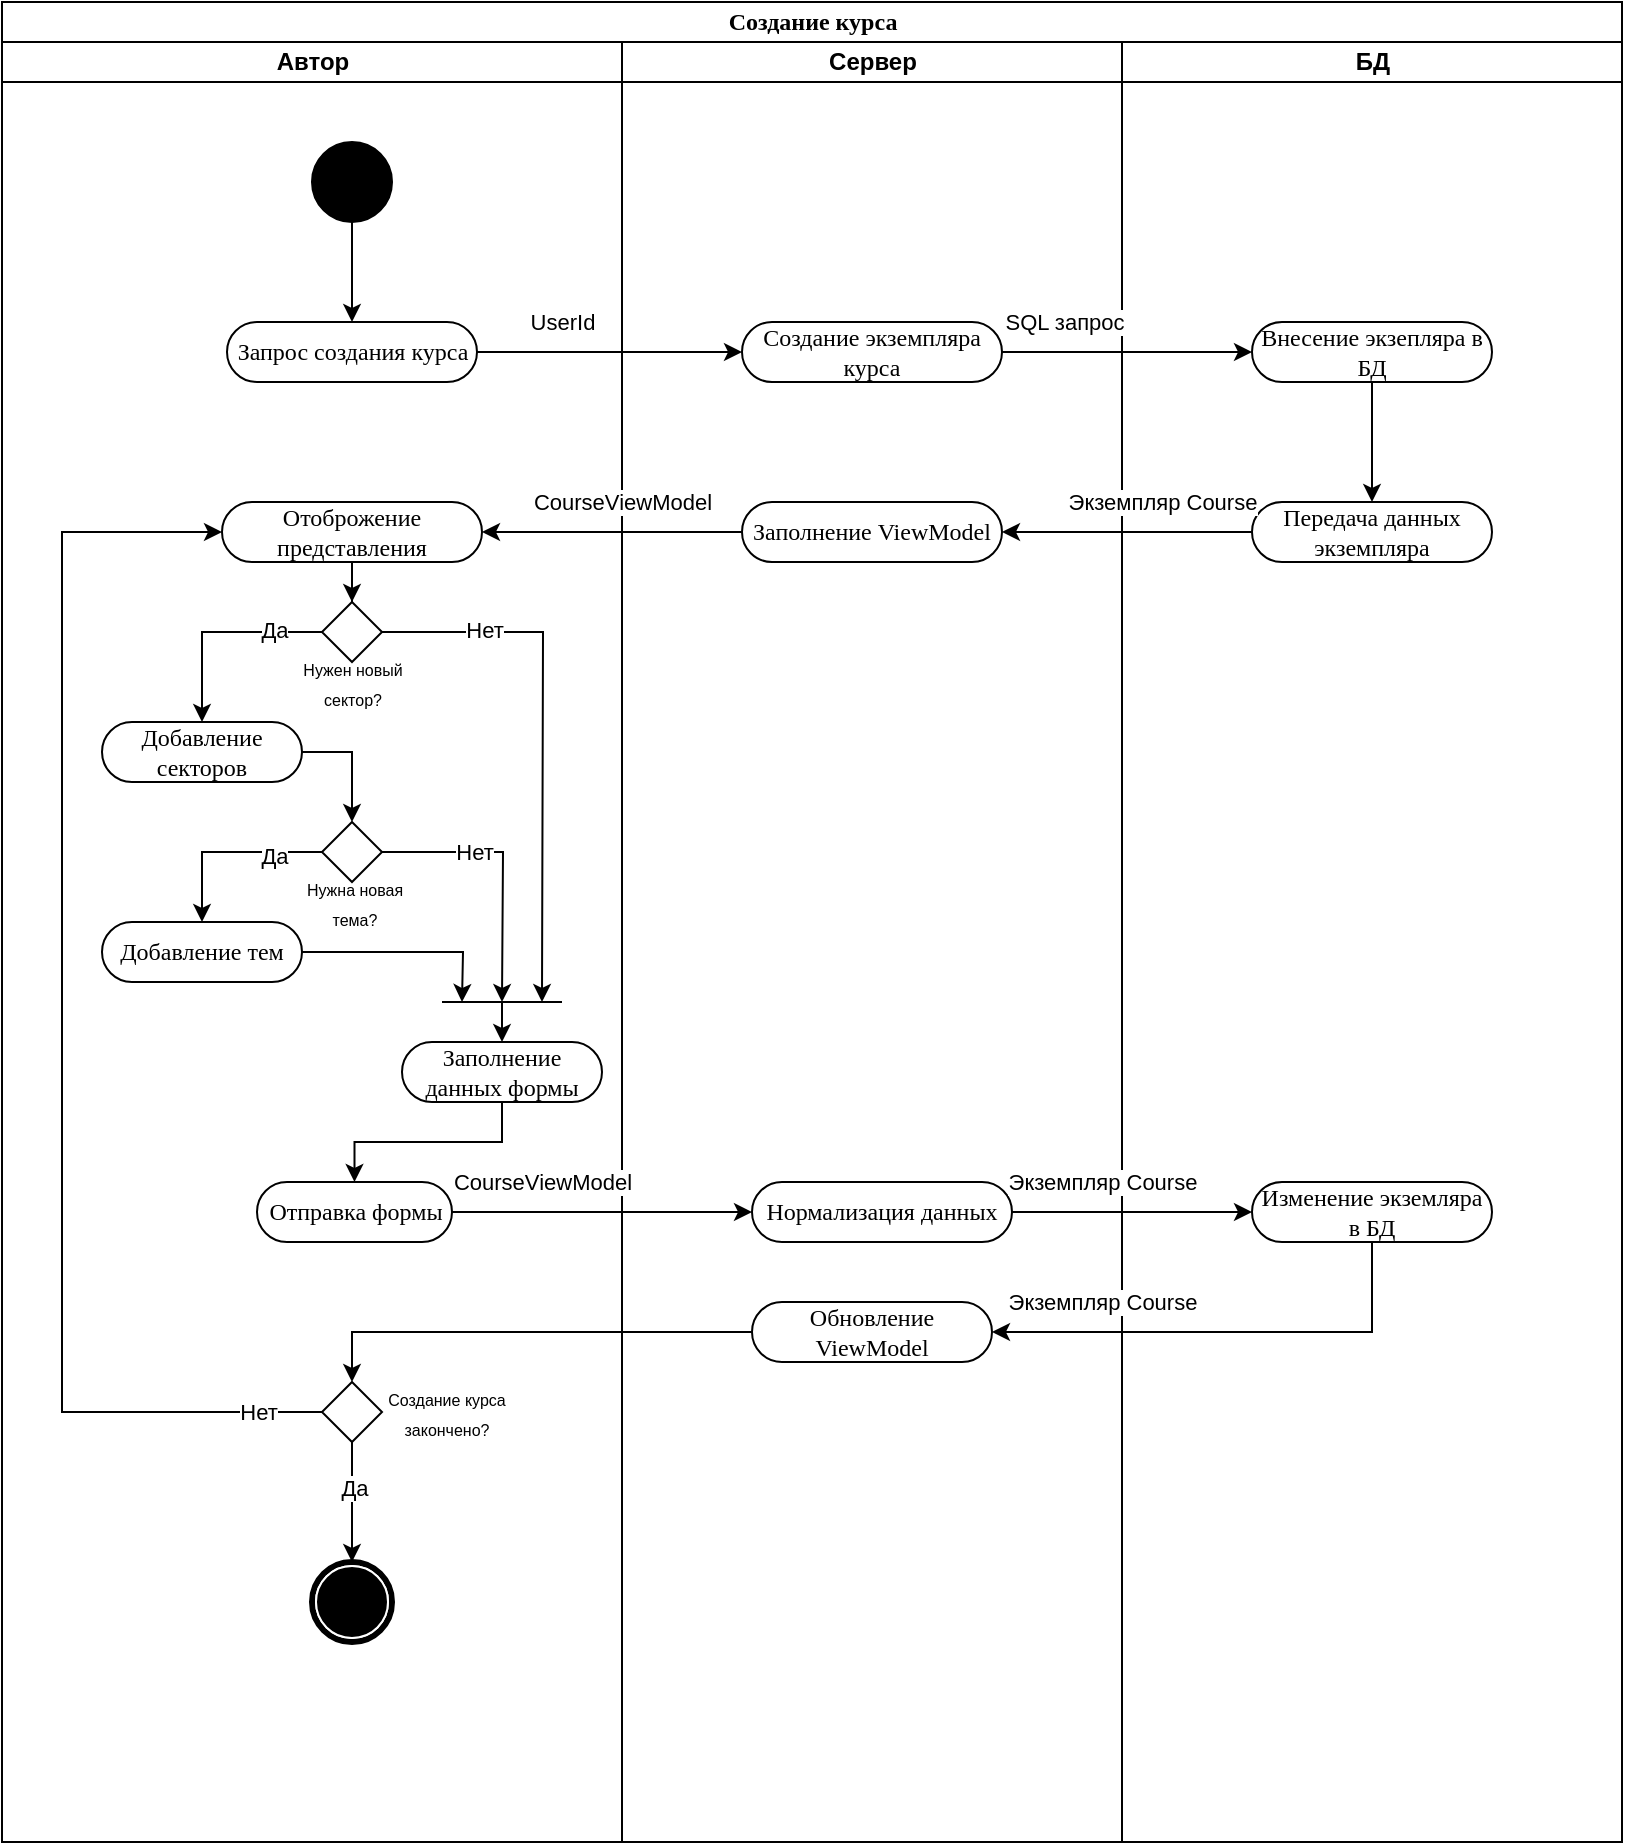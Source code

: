 <mxfile version="23.1.5" type="device">
  <diagram name="Page-1" id="0783ab3e-0a74-02c8-0abd-f7b4e66b4bec">
    <mxGraphModel dx="2284" dy="884" grid="1" gridSize="10" guides="1" tooltips="1" connect="1" arrows="1" fold="1" page="1" pageScale="1" pageWidth="850" pageHeight="1100" background="none" math="0" shadow="0">
      <root>
        <mxCell id="0" />
        <mxCell id="1" parent="0" />
        <mxCell id="1c1d494c118603dd-1" value="Создание курса" style="swimlane;html=1;childLayout=stackLayout;startSize=20;rounded=0;shadow=0;comic=0;labelBackgroundColor=none;strokeWidth=1;fontFamily=Verdana;fontSize=12;align=center;" parent="1" vertex="1">
          <mxGeometry x="-20" y="40" width="810" height="920" as="geometry" />
        </mxCell>
        <mxCell id="1c1d494c118603dd-2" value="Автор" style="swimlane;html=1;startSize=20;" parent="1c1d494c118603dd-1" vertex="1">
          <mxGeometry y="20" width="310" height="900" as="geometry" />
        </mxCell>
        <mxCell id="5yDm0B6Qs0zUq6zuKv2j-51" style="edgeStyle=orthogonalEdgeStyle;rounded=0;orthogonalLoop=1;jettySize=auto;html=1;entryX=0.5;entryY=0;entryDx=0;entryDy=0;" edge="1" parent="1c1d494c118603dd-2" source="60571a20871a0731-4" target="5yDm0B6Qs0zUq6zuKv2j-11">
          <mxGeometry relative="1" as="geometry" />
        </mxCell>
        <mxCell id="60571a20871a0731-4" value="" style="ellipse;whiteSpace=wrap;html=1;rounded=0;shadow=0;comic=0;labelBackgroundColor=none;strokeWidth=1;fillColor=#000000;fontFamily=Verdana;fontSize=12;align=center;" parent="1c1d494c118603dd-2" vertex="1">
          <mxGeometry x="155" y="50" width="40" height="40" as="geometry" />
        </mxCell>
        <mxCell id="60571a20871a0731-5" value="" style="shape=mxgraph.bpmn.shape;html=1;verticalLabelPosition=bottom;labelBackgroundColor=#ffffff;verticalAlign=top;perimeter=ellipsePerimeter;outline=end;symbol=terminate;rounded=0;shadow=0;comic=0;strokeWidth=1;fontFamily=Verdana;fontSize=12;align=center;" parent="1c1d494c118603dd-2" vertex="1">
          <mxGeometry x="155" y="760" width="40" height="40" as="geometry" />
        </mxCell>
        <mxCell id="5yDm0B6Qs0zUq6zuKv2j-11" value="Запрос создания курса" style="rounded=1;whiteSpace=wrap;html=1;shadow=0;comic=0;labelBackgroundColor=none;strokeWidth=1;fontFamily=Verdana;fontSize=12;align=center;arcSize=50;" vertex="1" parent="1c1d494c118603dd-2">
          <mxGeometry x="112.5" y="140" width="125" height="30" as="geometry" />
        </mxCell>
        <mxCell id="5yDm0B6Qs0zUq6zuKv2j-62" style="edgeStyle=orthogonalEdgeStyle;rounded=0;orthogonalLoop=1;jettySize=auto;html=1;entryX=0.5;entryY=0;entryDx=0;entryDy=0;" edge="1" parent="1c1d494c118603dd-2" source="5yDm0B6Qs0zUq6zuKv2j-45" target="5yDm0B6Qs0zUq6zuKv2j-60">
          <mxGeometry relative="1" as="geometry" />
        </mxCell>
        <mxCell id="5yDm0B6Qs0zUq6zuKv2j-45" value="Отоброжение представления" style="rounded=1;whiteSpace=wrap;html=1;shadow=0;comic=0;labelBackgroundColor=none;strokeWidth=1;fontFamily=Verdana;fontSize=12;align=center;arcSize=50;" vertex="1" parent="1c1d494c118603dd-2">
          <mxGeometry x="110" y="230" width="130" height="30" as="geometry" />
        </mxCell>
        <mxCell id="5yDm0B6Qs0zUq6zuKv2j-66" style="edgeStyle=orthogonalEdgeStyle;rounded=0;orthogonalLoop=1;jettySize=auto;html=1;entryX=0.5;entryY=0;entryDx=0;entryDy=0;" edge="1" parent="1c1d494c118603dd-2" source="5yDm0B6Qs0zUq6zuKv2j-46" target="5yDm0B6Qs0zUq6zuKv2j-65">
          <mxGeometry relative="1" as="geometry" />
        </mxCell>
        <mxCell id="5yDm0B6Qs0zUq6zuKv2j-46" value="Добавление секторов" style="rounded=1;whiteSpace=wrap;html=1;shadow=0;comic=0;labelBackgroundColor=none;strokeWidth=1;fontFamily=Verdana;fontSize=12;align=center;arcSize=50;" vertex="1" parent="1c1d494c118603dd-2">
          <mxGeometry x="50" y="340" width="100" height="30" as="geometry" />
        </mxCell>
        <mxCell id="5yDm0B6Qs0zUq6zuKv2j-75" style="edgeStyle=orthogonalEdgeStyle;rounded=0;orthogonalLoop=1;jettySize=auto;html=1;" edge="1" parent="1c1d494c118603dd-2" source="5yDm0B6Qs0zUq6zuKv2j-47">
          <mxGeometry relative="1" as="geometry">
            <mxPoint x="230" y="480" as="targetPoint" />
          </mxGeometry>
        </mxCell>
        <mxCell id="5yDm0B6Qs0zUq6zuKv2j-47" value="Добавление тем" style="rounded=1;whiteSpace=wrap;html=1;shadow=0;comic=0;labelBackgroundColor=none;strokeWidth=1;fontFamily=Verdana;fontSize=12;align=center;arcSize=50;" vertex="1" parent="1c1d494c118603dd-2">
          <mxGeometry x="50" y="440" width="100" height="30" as="geometry" />
        </mxCell>
        <mxCell id="5yDm0B6Qs0zUq6zuKv2j-48" value="Отправка формы" style="rounded=1;whiteSpace=wrap;html=1;shadow=0;comic=0;labelBackgroundColor=none;strokeWidth=1;fontFamily=Verdana;fontSize=12;align=center;arcSize=50;" vertex="1" parent="1c1d494c118603dd-2">
          <mxGeometry x="127.5" y="570" width="97.5" height="30" as="geometry" />
        </mxCell>
        <mxCell id="5yDm0B6Qs0zUq6zuKv2j-76" style="edgeStyle=orthogonalEdgeStyle;rounded=0;orthogonalLoop=1;jettySize=auto;html=1;" edge="1" parent="1c1d494c118603dd-2" source="5yDm0B6Qs0zUq6zuKv2j-59" target="5yDm0B6Qs0zUq6zuKv2j-48">
          <mxGeometry relative="1" as="geometry" />
        </mxCell>
        <mxCell id="5yDm0B6Qs0zUq6zuKv2j-59" value="Заполнение данных формы" style="rounded=1;whiteSpace=wrap;html=1;shadow=0;comic=0;labelBackgroundColor=none;strokeWidth=1;fontFamily=Verdana;fontSize=12;align=center;arcSize=50;" vertex="1" parent="1c1d494c118603dd-2">
          <mxGeometry x="200" y="500" width="100" height="30" as="geometry" />
        </mxCell>
        <mxCell id="5yDm0B6Qs0zUq6zuKv2j-63" style="edgeStyle=orthogonalEdgeStyle;rounded=0;orthogonalLoop=1;jettySize=auto;html=1;entryX=0.5;entryY=0;entryDx=0;entryDy=0;" edge="1" parent="1c1d494c118603dd-2" source="5yDm0B6Qs0zUq6zuKv2j-60" target="5yDm0B6Qs0zUq6zuKv2j-46">
          <mxGeometry relative="1" as="geometry" />
        </mxCell>
        <mxCell id="5yDm0B6Qs0zUq6zuKv2j-90" value="Да" style="edgeLabel;html=1;align=center;verticalAlign=middle;resizable=0;points=[];" vertex="1" connectable="0" parent="5yDm0B6Qs0zUq6zuKv2j-63">
          <mxGeometry x="-0.535" y="-1" relative="1" as="geometry">
            <mxPoint as="offset" />
          </mxGeometry>
        </mxCell>
        <mxCell id="5yDm0B6Qs0zUq6zuKv2j-73" style="edgeStyle=orthogonalEdgeStyle;rounded=0;orthogonalLoop=1;jettySize=auto;html=1;" edge="1" parent="1c1d494c118603dd-2" source="5yDm0B6Qs0zUq6zuKv2j-60">
          <mxGeometry relative="1" as="geometry">
            <mxPoint x="270" y="480" as="targetPoint" />
          </mxGeometry>
        </mxCell>
        <mxCell id="5yDm0B6Qs0zUq6zuKv2j-89" value="Нет" style="edgeLabel;html=1;align=center;verticalAlign=middle;resizable=0;points=[];" vertex="1" connectable="0" parent="5yDm0B6Qs0zUq6zuKv2j-73">
          <mxGeometry x="-0.618" y="1" relative="1" as="geometry">
            <mxPoint as="offset" />
          </mxGeometry>
        </mxCell>
        <mxCell id="5yDm0B6Qs0zUq6zuKv2j-60" value="" style="rhombus;whiteSpace=wrap;html=1;" vertex="1" parent="1c1d494c118603dd-2">
          <mxGeometry x="160" y="280" width="30" height="30" as="geometry" />
        </mxCell>
        <mxCell id="5yDm0B6Qs0zUq6zuKv2j-68" style="edgeStyle=orthogonalEdgeStyle;rounded=0;orthogonalLoop=1;jettySize=auto;html=1;entryX=0.5;entryY=0;entryDx=0;entryDy=0;" edge="1" parent="1c1d494c118603dd-2" source="5yDm0B6Qs0zUq6zuKv2j-65" target="5yDm0B6Qs0zUq6zuKv2j-47">
          <mxGeometry relative="1" as="geometry" />
        </mxCell>
        <mxCell id="5yDm0B6Qs0zUq6zuKv2j-91" value="Да" style="edgeLabel;html=1;align=center;verticalAlign=middle;resizable=0;points=[];" vertex="1" connectable="0" parent="5yDm0B6Qs0zUq6zuKv2j-68">
          <mxGeometry x="-0.498" y="2" relative="1" as="geometry">
            <mxPoint as="offset" />
          </mxGeometry>
        </mxCell>
        <mxCell id="5yDm0B6Qs0zUq6zuKv2j-74" style="edgeStyle=orthogonalEdgeStyle;rounded=0;orthogonalLoop=1;jettySize=auto;html=1;" edge="1" parent="1c1d494c118603dd-2" source="5yDm0B6Qs0zUq6zuKv2j-65">
          <mxGeometry relative="1" as="geometry">
            <mxPoint x="250" y="480" as="targetPoint" />
          </mxGeometry>
        </mxCell>
        <mxCell id="5yDm0B6Qs0zUq6zuKv2j-92" value="Нет" style="edgeLabel;html=1;align=center;verticalAlign=middle;resizable=0;points=[];" vertex="1" connectable="0" parent="5yDm0B6Qs0zUq6zuKv2j-74">
          <mxGeometry x="-0.319" relative="1" as="geometry">
            <mxPoint as="offset" />
          </mxGeometry>
        </mxCell>
        <mxCell id="5yDm0B6Qs0zUq6zuKv2j-65" value="" style="rhombus;whiteSpace=wrap;html=1;" vertex="1" parent="1c1d494c118603dd-2">
          <mxGeometry x="160" y="390" width="30" height="30" as="geometry" />
        </mxCell>
        <mxCell id="5yDm0B6Qs0zUq6zuKv2j-70" value="" style="endArrow=none;html=1;rounded=0;" edge="1" parent="1c1d494c118603dd-2">
          <mxGeometry width="50" height="50" relative="1" as="geometry">
            <mxPoint x="220" y="480" as="sourcePoint" />
            <mxPoint x="280" y="480" as="targetPoint" />
          </mxGeometry>
        </mxCell>
        <mxCell id="5yDm0B6Qs0zUq6zuKv2j-84" style="edgeStyle=orthogonalEdgeStyle;rounded=0;orthogonalLoop=1;jettySize=auto;html=1;entryX=0;entryY=0.5;entryDx=0;entryDy=0;" edge="1" parent="1c1d494c118603dd-2" source="5yDm0B6Qs0zUq6zuKv2j-83" target="5yDm0B6Qs0zUq6zuKv2j-45">
          <mxGeometry relative="1" as="geometry">
            <Array as="points">
              <mxPoint x="30" y="685" />
              <mxPoint x="30" y="245" />
            </Array>
          </mxGeometry>
        </mxCell>
        <mxCell id="5yDm0B6Qs0zUq6zuKv2j-99" value="Нет" style="edgeLabel;html=1;align=center;verticalAlign=middle;resizable=0;points=[];" vertex="1" connectable="0" parent="5yDm0B6Qs0zUq6zuKv2j-84">
          <mxGeometry x="-0.9" relative="1" as="geometry">
            <mxPoint as="offset" />
          </mxGeometry>
        </mxCell>
        <mxCell id="5yDm0B6Qs0zUq6zuKv2j-86" style="edgeStyle=orthogonalEdgeStyle;rounded=0;orthogonalLoop=1;jettySize=auto;html=1;entryX=0.5;entryY=0;entryDx=0;entryDy=0;" edge="1" parent="1c1d494c118603dd-2" source="5yDm0B6Qs0zUq6zuKv2j-83" target="60571a20871a0731-5">
          <mxGeometry relative="1" as="geometry" />
        </mxCell>
        <mxCell id="5yDm0B6Qs0zUq6zuKv2j-98" value="Да" style="edgeLabel;html=1;align=center;verticalAlign=middle;resizable=0;points=[];" vertex="1" connectable="0" parent="5yDm0B6Qs0zUq6zuKv2j-86">
          <mxGeometry x="-0.252" y="1" relative="1" as="geometry">
            <mxPoint as="offset" />
          </mxGeometry>
        </mxCell>
        <mxCell id="5yDm0B6Qs0zUq6zuKv2j-83" value="" style="rhombus;whiteSpace=wrap;html=1;" vertex="1" parent="1c1d494c118603dd-2">
          <mxGeometry x="160" y="670" width="30" height="30" as="geometry" />
        </mxCell>
        <mxCell id="5yDm0B6Qs0zUq6zuKv2j-71" value="" style="endArrow=classic;html=1;rounded=0;entryX=0.5;entryY=0;entryDx=0;entryDy=0;" edge="1" parent="1c1d494c118603dd-2" target="5yDm0B6Qs0zUq6zuKv2j-59">
          <mxGeometry width="50" height="50" relative="1" as="geometry">
            <mxPoint x="250" y="480" as="sourcePoint" />
            <mxPoint x="330" y="360" as="targetPoint" />
          </mxGeometry>
        </mxCell>
        <mxCell id="5yDm0B6Qs0zUq6zuKv2j-88" value="&lt;font style=&quot;font-size: 8px;&quot;&gt;Нужен новый сектор?&lt;br&gt;&lt;/font&gt;" style="text;html=1;align=center;verticalAlign=middle;whiteSpace=wrap;rounded=0;" vertex="1" parent="1c1d494c118603dd-2">
          <mxGeometry x="142.5" y="310" width="65" height="20" as="geometry" />
        </mxCell>
        <mxCell id="5yDm0B6Qs0zUq6zuKv2j-93" value="&lt;font style=&quot;font-size: 8px;&quot;&gt;Нужна новая тема?&lt;br&gt;&lt;/font&gt;" style="text;html=1;align=center;verticalAlign=middle;whiteSpace=wrap;rounded=0;" vertex="1" parent="1c1d494c118603dd-2">
          <mxGeometry x="143.75" y="420" width="65" height="20" as="geometry" />
        </mxCell>
        <mxCell id="5yDm0B6Qs0zUq6zuKv2j-97" value="&lt;font style=&quot;font-size: 8px;&quot;&gt;Создание курса закончено?&lt;br&gt;&lt;/font&gt;" style="text;html=1;align=center;verticalAlign=middle;whiteSpace=wrap;rounded=0;" vertex="1" parent="1c1d494c118603dd-2">
          <mxGeometry x="190" y="675" width="65" height="20" as="geometry" />
        </mxCell>
        <mxCell id="1c1d494c118603dd-3" value="Сервер" style="swimlane;html=1;startSize=20;" parent="1c1d494c118603dd-1" vertex="1">
          <mxGeometry x="310" y="20" width="250" height="900" as="geometry" />
        </mxCell>
        <mxCell id="1c1d494c118603dd-8" value="Создание экземпляра курса" style="rounded=1;whiteSpace=wrap;html=1;shadow=0;comic=0;labelBackgroundColor=none;strokeWidth=1;fontFamily=Verdana;fontSize=12;align=center;arcSize=50;" parent="1c1d494c118603dd-3" vertex="1">
          <mxGeometry x="60" y="140" width="130" height="30" as="geometry" />
        </mxCell>
        <mxCell id="5yDm0B6Qs0zUq6zuKv2j-43" value="Заполнение ViewModel" style="rounded=1;whiteSpace=wrap;html=1;shadow=0;comic=0;labelBackgroundColor=none;strokeWidth=1;fontFamily=Verdana;fontSize=12;align=center;arcSize=50;" vertex="1" parent="1c1d494c118603dd-3">
          <mxGeometry x="60" y="230" width="130" height="30" as="geometry" />
        </mxCell>
        <mxCell id="5yDm0B6Qs0zUq6zuKv2j-49" value="Нормализация данных" style="rounded=1;whiteSpace=wrap;html=1;shadow=0;comic=0;labelBackgroundColor=none;strokeWidth=1;fontFamily=Verdana;fontSize=12;align=center;arcSize=50;" vertex="1" parent="1c1d494c118603dd-3">
          <mxGeometry x="65" y="570" width="130" height="30" as="geometry" />
        </mxCell>
        <mxCell id="5yDm0B6Qs0zUq6zuKv2j-79" value="Обновление ViewModel" style="rounded=1;whiteSpace=wrap;html=1;shadow=0;comic=0;labelBackgroundColor=none;strokeWidth=1;fontFamily=Verdana;fontSize=12;align=center;arcSize=50;" vertex="1" parent="1c1d494c118603dd-3">
          <mxGeometry x="65" y="630" width="120" height="30" as="geometry" />
        </mxCell>
        <mxCell id="1c1d494c118603dd-4" value="БД" style="swimlane;html=1;startSize=20;" parent="1c1d494c118603dd-1" vertex="1">
          <mxGeometry x="560" y="20" width="250" height="900" as="geometry" />
        </mxCell>
        <mxCell id="5yDm0B6Qs0zUq6zuKv2j-57" style="edgeStyle=orthogonalEdgeStyle;rounded=0;orthogonalLoop=1;jettySize=auto;html=1;entryX=0.5;entryY=0;entryDx=0;entryDy=0;" edge="1" parent="1c1d494c118603dd-4" source="5yDm0B6Qs0zUq6zuKv2j-10" target="5yDm0B6Qs0zUq6zuKv2j-55">
          <mxGeometry relative="1" as="geometry" />
        </mxCell>
        <mxCell id="5yDm0B6Qs0zUq6zuKv2j-10" value="Внесение экзепляра в БД" style="rounded=1;whiteSpace=wrap;html=1;shadow=0;comic=0;labelBackgroundColor=none;strokeWidth=1;fontFamily=Verdana;fontSize=12;align=center;arcSize=50;" vertex="1" parent="1c1d494c118603dd-4">
          <mxGeometry x="65" y="140" width="120" height="30" as="geometry" />
        </mxCell>
        <mxCell id="5yDm0B6Qs0zUq6zuKv2j-50" value="Изменение экземляра в БД" style="rounded=1;whiteSpace=wrap;html=1;shadow=0;comic=0;labelBackgroundColor=none;strokeWidth=1;fontFamily=Verdana;fontSize=12;align=center;arcSize=50;" vertex="1" parent="1c1d494c118603dd-4">
          <mxGeometry x="65" y="570" width="120" height="30" as="geometry" />
        </mxCell>
        <mxCell id="5yDm0B6Qs0zUq6zuKv2j-55" value="Передача данных экземпляра" style="rounded=1;whiteSpace=wrap;html=1;shadow=0;comic=0;labelBackgroundColor=none;strokeWidth=1;fontFamily=Verdana;fontSize=12;align=center;arcSize=50;" vertex="1" parent="1c1d494c118603dd-4">
          <mxGeometry x="65" y="230" width="120" height="30" as="geometry" />
        </mxCell>
        <mxCell id="5yDm0B6Qs0zUq6zuKv2j-52" value="UserId" style="edgeStyle=orthogonalEdgeStyle;rounded=0;orthogonalLoop=1;jettySize=auto;html=1;entryX=0;entryY=0.5;entryDx=0;entryDy=0;" edge="1" parent="1c1d494c118603dd-1" source="5yDm0B6Qs0zUq6zuKv2j-11" target="1c1d494c118603dd-8">
          <mxGeometry x="-0.358" y="15" relative="1" as="geometry">
            <mxPoint as="offset" />
          </mxGeometry>
        </mxCell>
        <mxCell id="5yDm0B6Qs0zUq6zuKv2j-53" value="SQL запрос" style="edgeStyle=orthogonalEdgeStyle;rounded=0;orthogonalLoop=1;jettySize=auto;html=1;entryX=0;entryY=0.5;entryDx=0;entryDy=0;" edge="1" parent="1c1d494c118603dd-1" source="1c1d494c118603dd-8" target="5yDm0B6Qs0zUq6zuKv2j-10">
          <mxGeometry x="-0.515" y="15" relative="1" as="geometry">
            <mxPoint as="offset" />
          </mxGeometry>
        </mxCell>
        <mxCell id="5yDm0B6Qs0zUq6zuKv2j-56" value="Экземпляр Course" style="edgeStyle=orthogonalEdgeStyle;rounded=0;orthogonalLoop=1;jettySize=auto;html=1;" edge="1" parent="1c1d494c118603dd-1" source="5yDm0B6Qs0zUq6zuKv2j-55" target="5yDm0B6Qs0zUq6zuKv2j-43">
          <mxGeometry x="-0.28" y="-15" relative="1" as="geometry">
            <mxPoint as="offset" />
          </mxGeometry>
        </mxCell>
        <mxCell id="5yDm0B6Qs0zUq6zuKv2j-58" value="CourseViewModel" style="edgeStyle=orthogonalEdgeStyle;rounded=0;orthogonalLoop=1;jettySize=auto;html=1;entryX=1;entryY=0.5;entryDx=0;entryDy=0;" edge="1" parent="1c1d494c118603dd-1" source="5yDm0B6Qs0zUq6zuKv2j-43" target="5yDm0B6Qs0zUq6zuKv2j-45">
          <mxGeometry x="-0.077" y="-15" relative="1" as="geometry">
            <mxPoint as="offset" />
          </mxGeometry>
        </mxCell>
        <mxCell id="5yDm0B6Qs0zUq6zuKv2j-77" style="edgeStyle=orthogonalEdgeStyle;rounded=0;orthogonalLoop=1;jettySize=auto;html=1;" edge="1" parent="1c1d494c118603dd-1" source="5yDm0B6Qs0zUq6zuKv2j-48" target="5yDm0B6Qs0zUq6zuKv2j-49">
          <mxGeometry relative="1" as="geometry" />
        </mxCell>
        <mxCell id="5yDm0B6Qs0zUq6zuKv2j-94" value="CourseViewModel" style="edgeLabel;html=1;align=center;verticalAlign=middle;resizable=0;points=[];" vertex="1" connectable="0" parent="5yDm0B6Qs0zUq6zuKv2j-77">
          <mxGeometry x="-0.249" y="1" relative="1" as="geometry">
            <mxPoint x="-12" y="-14" as="offset" />
          </mxGeometry>
        </mxCell>
        <mxCell id="5yDm0B6Qs0zUq6zuKv2j-78" style="edgeStyle=orthogonalEdgeStyle;rounded=0;orthogonalLoop=1;jettySize=auto;html=1;entryX=0;entryY=0.5;entryDx=0;entryDy=0;" edge="1" parent="1c1d494c118603dd-1" source="5yDm0B6Qs0zUq6zuKv2j-49" target="5yDm0B6Qs0zUq6zuKv2j-50">
          <mxGeometry relative="1" as="geometry" />
        </mxCell>
        <mxCell id="5yDm0B6Qs0zUq6zuKv2j-95" value="Экземпляр Course" style="edgeLabel;html=1;align=center;verticalAlign=middle;resizable=0;points=[];" vertex="1" connectable="0" parent="5yDm0B6Qs0zUq6zuKv2j-78">
          <mxGeometry x="-0.548" relative="1" as="geometry">
            <mxPoint x="18" y="-15" as="offset" />
          </mxGeometry>
        </mxCell>
        <mxCell id="5yDm0B6Qs0zUq6zuKv2j-80" style="edgeStyle=orthogonalEdgeStyle;rounded=0;orthogonalLoop=1;jettySize=auto;html=1;entryX=1;entryY=0.5;entryDx=0;entryDy=0;" edge="1" parent="1c1d494c118603dd-1" source="5yDm0B6Qs0zUq6zuKv2j-50" target="5yDm0B6Qs0zUq6zuKv2j-79">
          <mxGeometry relative="1" as="geometry">
            <Array as="points">
              <mxPoint x="685" y="665" />
            </Array>
          </mxGeometry>
        </mxCell>
        <mxCell id="5yDm0B6Qs0zUq6zuKv2j-96" value="Экземпляр Course" style="edgeLabel;html=1;align=center;verticalAlign=middle;resizable=0;points=[];" vertex="1" connectable="0" parent="5yDm0B6Qs0zUq6zuKv2j-80">
          <mxGeometry x="0.543" relative="1" as="geometry">
            <mxPoint x="1" y="-15" as="offset" />
          </mxGeometry>
        </mxCell>
        <mxCell id="5yDm0B6Qs0zUq6zuKv2j-85" style="edgeStyle=orthogonalEdgeStyle;rounded=0;orthogonalLoop=1;jettySize=auto;html=1;entryX=0.5;entryY=0;entryDx=0;entryDy=0;" edge="1" parent="1c1d494c118603dd-1" source="5yDm0B6Qs0zUq6zuKv2j-79" target="5yDm0B6Qs0zUq6zuKv2j-83">
          <mxGeometry relative="1" as="geometry" />
        </mxCell>
      </root>
    </mxGraphModel>
  </diagram>
</mxfile>
